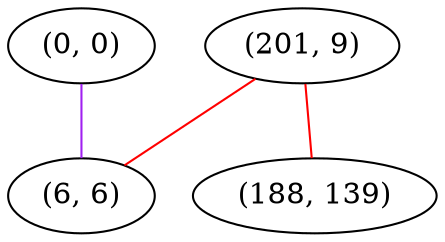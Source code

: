 graph "" {
"(0, 0)";
"(201, 9)";
"(188, 139)";
"(6, 6)";
"(0, 0)" -- "(6, 6)"  [color=purple, key=0, weight=4];
"(201, 9)" -- "(188, 139)"  [color=red, key=0, weight=1];
"(201, 9)" -- "(6, 6)"  [color=red, key=0, weight=1];
}
